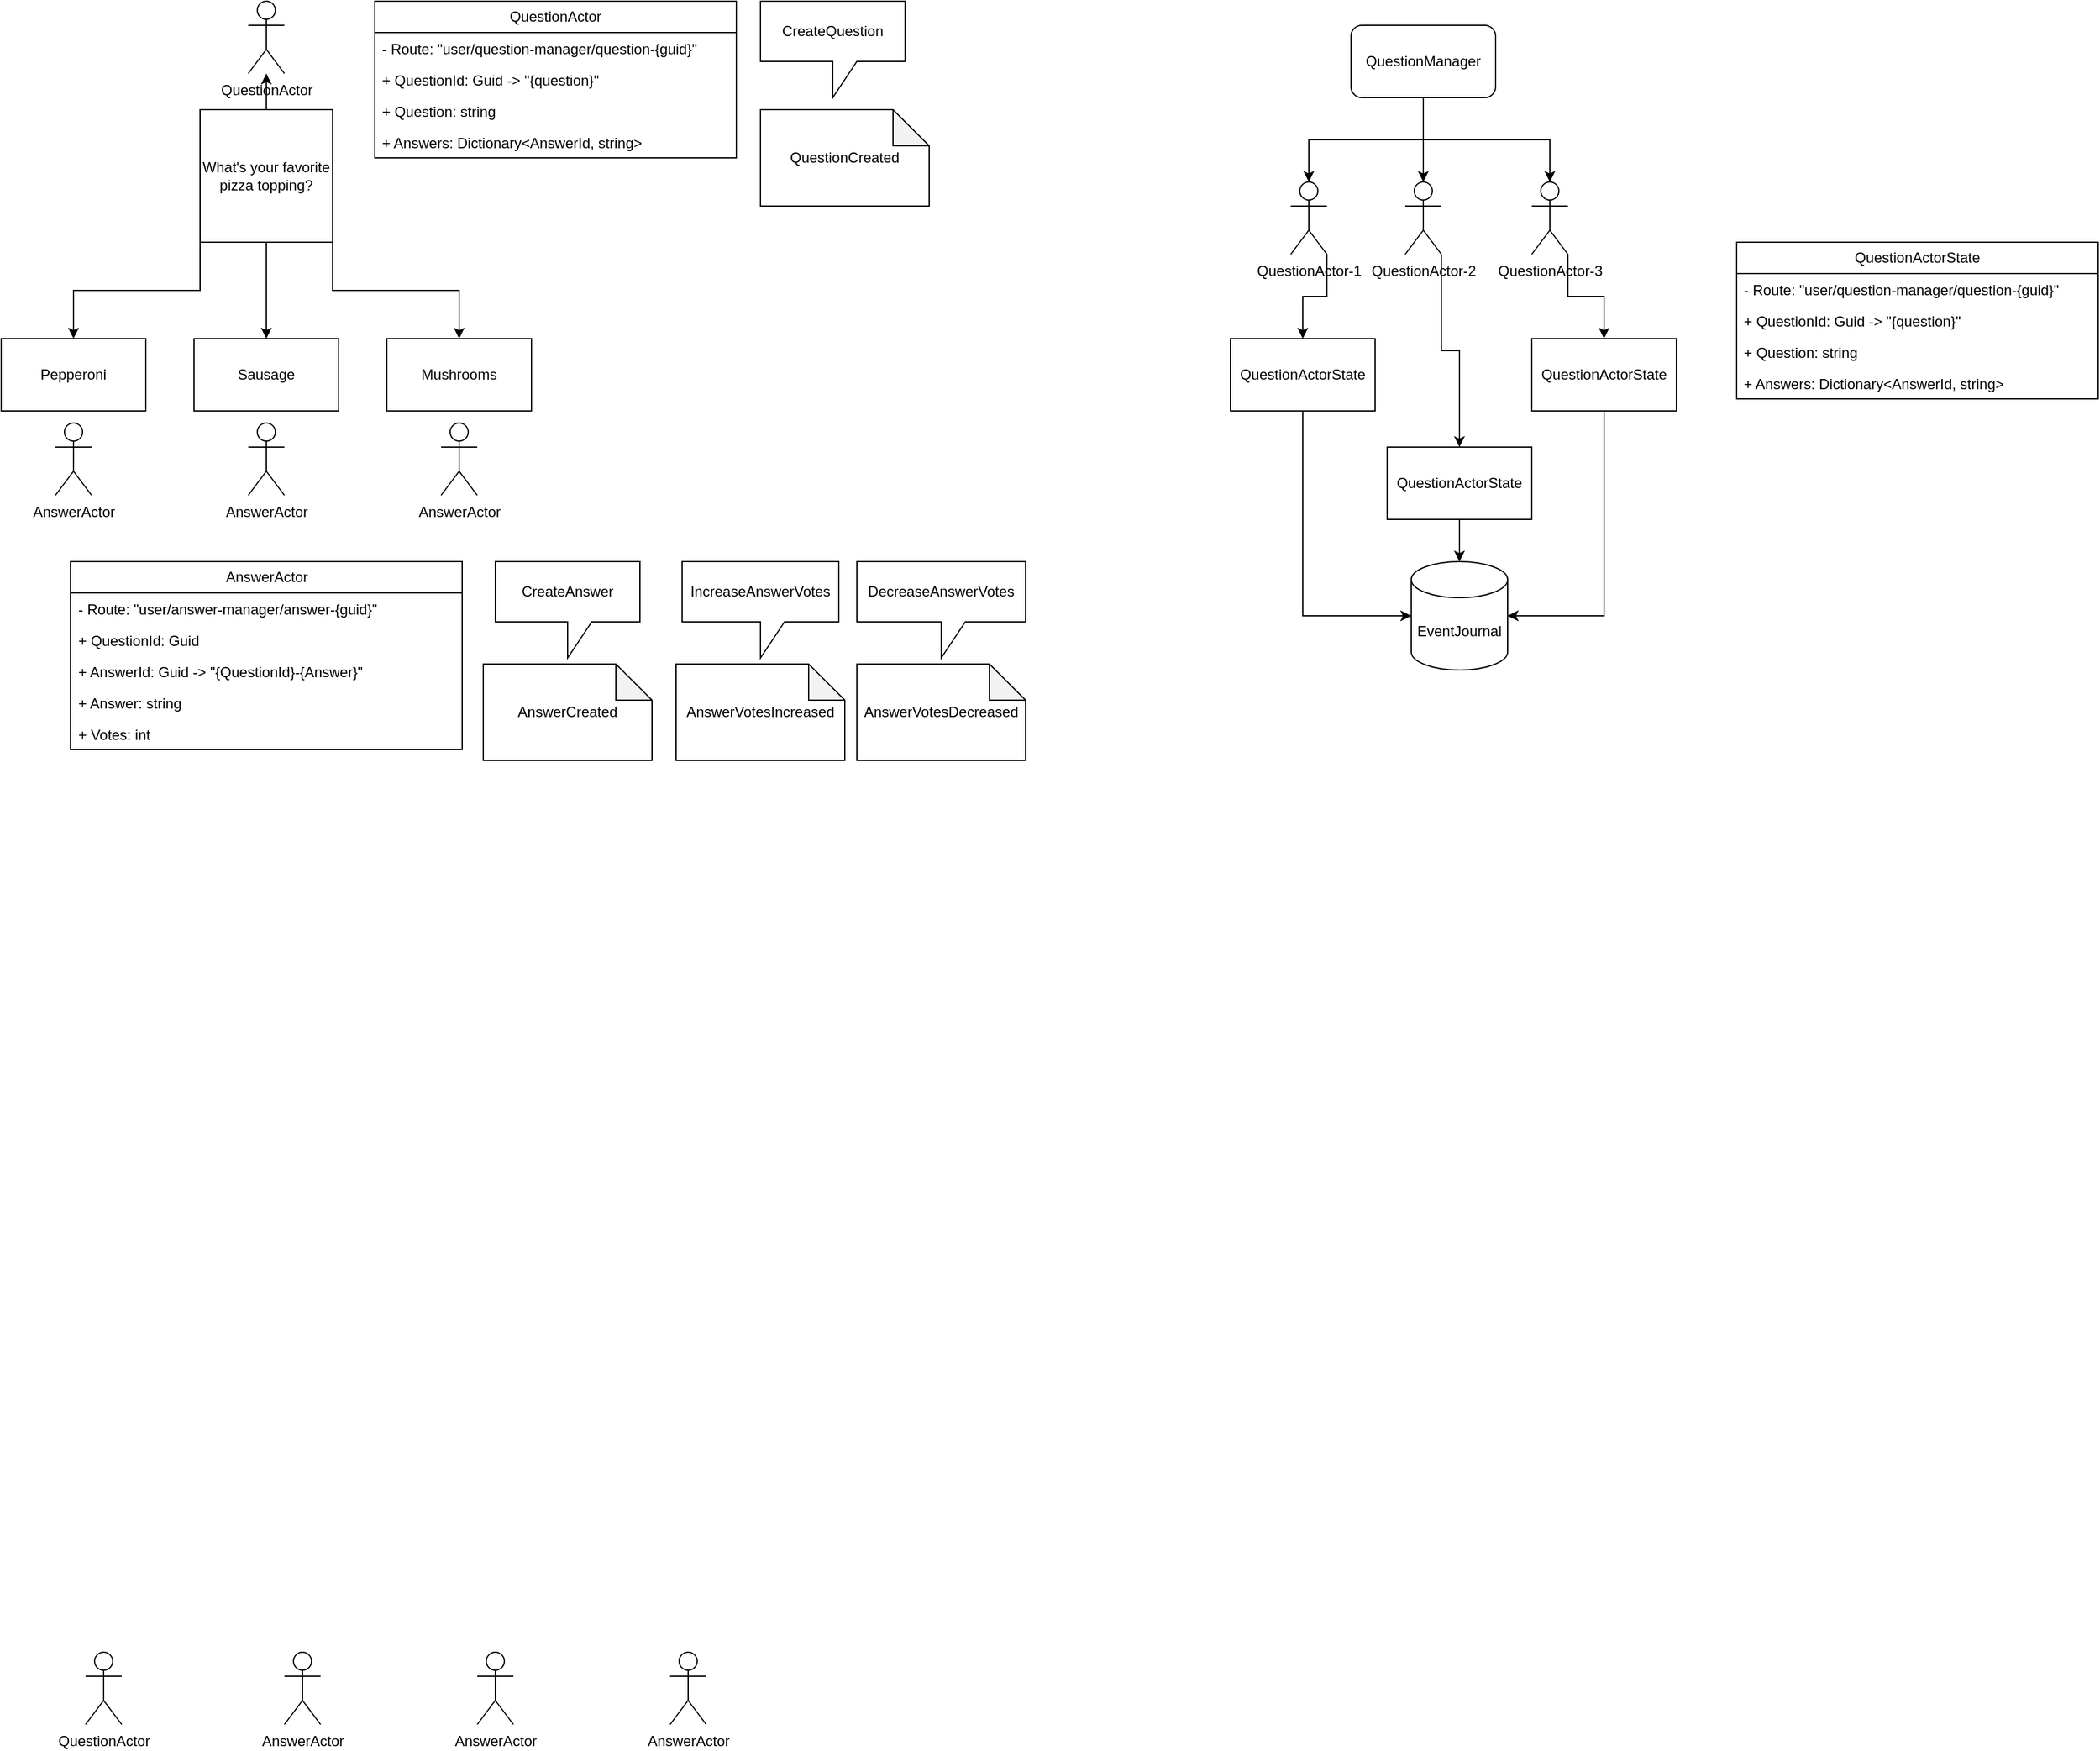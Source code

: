 <mxfile version="24.7.7">
  <diagram name="Page-1" id="l3kdZvG-Xi2USHyll9HU">
    <mxGraphModel dx="1177" dy="658" grid="1" gridSize="10" guides="1" tooltips="1" connect="1" arrows="1" fold="1" page="1" pageScale="1" pageWidth="850" pageHeight="1100" math="0" shadow="0">
      <root>
        <mxCell id="0" />
        <mxCell id="1" parent="0" />
        <mxCell id="uDG7Tm-xmdI02GvR9tU5-47" style="edgeStyle=orthogonalEdgeStyle;rounded=0;orthogonalLoop=1;jettySize=auto;html=1;exitX=0;exitY=1;exitDx=0;exitDy=0;" parent="1" source="uDG7Tm-xmdI02GvR9tU5-43" target="uDG7Tm-xmdI02GvR9tU5-44" edge="1">
          <mxGeometry relative="1" as="geometry" />
        </mxCell>
        <mxCell id="uDG7Tm-xmdI02GvR9tU5-48" style="edgeStyle=orthogonalEdgeStyle;rounded=0;orthogonalLoop=1;jettySize=auto;html=1;exitX=0.5;exitY=1;exitDx=0;exitDy=0;" parent="1" source="uDG7Tm-xmdI02GvR9tU5-43" target="uDG7Tm-xmdI02GvR9tU5-45" edge="1">
          <mxGeometry relative="1" as="geometry" />
        </mxCell>
        <mxCell id="uDG7Tm-xmdI02GvR9tU5-49" style="edgeStyle=orthogonalEdgeStyle;rounded=0;orthogonalLoop=1;jettySize=auto;html=1;exitX=1;exitY=1;exitDx=0;exitDy=0;" parent="1" source="uDG7Tm-xmdI02GvR9tU5-43" target="uDG7Tm-xmdI02GvR9tU5-46" edge="1">
          <mxGeometry relative="1" as="geometry" />
        </mxCell>
        <mxCell id="H_hXpVpgYC2eC6VhqiK3-1" value="" style="edgeStyle=orthogonalEdgeStyle;rounded=0;orthogonalLoop=1;jettySize=auto;html=1;" edge="1" parent="1" source="uDG7Tm-xmdI02GvR9tU5-43" target="uDG7Tm-xmdI02GvR9tU5-50">
          <mxGeometry relative="1" as="geometry" />
        </mxCell>
        <mxCell id="uDG7Tm-xmdI02GvR9tU5-43" value="What&#39;s your favorite pizza topping?" style="whiteSpace=wrap;html=1;aspect=fixed;" parent="1" vertex="1">
          <mxGeometry x="325" y="110" width="110" height="110" as="geometry" />
        </mxCell>
        <mxCell id="uDG7Tm-xmdI02GvR9tU5-44" value="Pepperoni" style="rounded=0;whiteSpace=wrap;html=1;" parent="1" vertex="1">
          <mxGeometry x="160" y="300" width="120" height="60" as="geometry" />
        </mxCell>
        <mxCell id="uDG7Tm-xmdI02GvR9tU5-45" value="Sausage" style="rounded=0;whiteSpace=wrap;html=1;" parent="1" vertex="1">
          <mxGeometry x="320" y="300" width="120" height="60" as="geometry" />
        </mxCell>
        <mxCell id="uDG7Tm-xmdI02GvR9tU5-46" value="Mushrooms" style="rounded=0;whiteSpace=wrap;html=1;" parent="1" vertex="1">
          <mxGeometry x="480" y="300" width="120" height="60" as="geometry" />
        </mxCell>
        <mxCell id="uDG7Tm-xmdI02GvR9tU5-50" value="QuestionActor" style="shape=umlActor;verticalLabelPosition=bottom;verticalAlign=top;html=1;outlineConnect=0;" parent="1" vertex="1">
          <mxGeometry x="365" y="20" width="30" height="60" as="geometry" />
        </mxCell>
        <mxCell id="uDG7Tm-xmdI02GvR9tU5-51" value="AnswerActor" style="shape=umlActor;verticalLabelPosition=bottom;verticalAlign=top;html=1;outlineConnect=0;" parent="1" vertex="1">
          <mxGeometry x="205" y="370" width="30" height="60" as="geometry" />
        </mxCell>
        <mxCell id="uDG7Tm-xmdI02GvR9tU5-52" value="AnswerActor" style="shape=umlActor;verticalLabelPosition=bottom;verticalAlign=top;html=1;outlineConnect=0;" parent="1" vertex="1">
          <mxGeometry x="365" y="370" width="30" height="60" as="geometry" />
        </mxCell>
        <mxCell id="uDG7Tm-xmdI02GvR9tU5-53" value="AnswerActor" style="shape=umlActor;verticalLabelPosition=bottom;verticalAlign=top;html=1;outlineConnect=0;" parent="1" vertex="1">
          <mxGeometry x="525" y="370" width="30" height="60" as="geometry" />
        </mxCell>
        <mxCell id="uDG7Tm-xmdI02GvR9tU5-55" value="QuestionActor" style="swimlane;fontStyle=0;childLayout=stackLayout;horizontal=1;startSize=26;fillColor=none;horizontalStack=0;resizeParent=1;resizeParentMax=0;resizeLast=0;collapsible=1;marginBottom=0;whiteSpace=wrap;html=1;" parent="1" vertex="1">
          <mxGeometry x="470" y="20" width="300" height="130" as="geometry">
            <mxRectangle x="470" y="20" width="120" height="30" as="alternateBounds" />
          </mxGeometry>
        </mxCell>
        <mxCell id="uDG7Tm-xmdI02GvR9tU5-68" value="&lt;div&gt;&lt;div&gt;- Route: &quot;user/question-manager/question-{guid}&quot;&lt;/div&gt;&lt;/div&gt;" style="text;strokeColor=none;fillColor=none;align=left;verticalAlign=top;spacingLeft=4;spacingRight=4;overflow=hidden;rotatable=0;points=[[0,0.5],[1,0.5]];portConstraint=eastwest;whiteSpace=wrap;html=1;" parent="uDG7Tm-xmdI02GvR9tU5-55" vertex="1">
          <mxGeometry y="26" width="300" height="26" as="geometry" />
        </mxCell>
        <mxCell id="uDG7Tm-xmdI02GvR9tU5-56" value="&lt;div&gt;&lt;span style=&quot;background-color: initial;&quot;&gt;+ QuestionId: Guid -&amp;gt; &quot;{question}&quot;&lt;/span&gt;&lt;br&gt;&lt;/div&gt;" style="text;strokeColor=none;fillColor=none;align=left;verticalAlign=top;spacingLeft=4;spacingRight=4;overflow=hidden;rotatable=0;points=[[0,0.5],[1,0.5]];portConstraint=eastwest;whiteSpace=wrap;html=1;" parent="uDG7Tm-xmdI02GvR9tU5-55" vertex="1">
          <mxGeometry y="52" width="300" height="26" as="geometry" />
        </mxCell>
        <mxCell id="uDG7Tm-xmdI02GvR9tU5-57" value="+ Question: string" style="text;strokeColor=none;fillColor=none;align=left;verticalAlign=top;spacingLeft=4;spacingRight=4;overflow=hidden;rotatable=0;points=[[0,0.5],[1,0.5]];portConstraint=eastwest;whiteSpace=wrap;html=1;" parent="uDG7Tm-xmdI02GvR9tU5-55" vertex="1">
          <mxGeometry y="78" width="300" height="26" as="geometry" />
        </mxCell>
        <mxCell id="uDG7Tm-xmdI02GvR9tU5-58" value="+ Answers: Dictionary&amp;lt;AnswerId, string&amp;gt;" style="text;strokeColor=none;fillColor=none;align=left;verticalAlign=top;spacingLeft=4;spacingRight=4;overflow=hidden;rotatable=0;points=[[0,0.5],[1,0.5]];portConstraint=eastwest;whiteSpace=wrap;html=1;" parent="uDG7Tm-xmdI02GvR9tU5-55" vertex="1">
          <mxGeometry y="104" width="300" height="26" as="geometry" />
        </mxCell>
        <mxCell id="uDG7Tm-xmdI02GvR9tU5-69" value="AnswerActor" style="swimlane;fontStyle=0;childLayout=stackLayout;horizontal=1;startSize=26;fillColor=none;horizontalStack=0;resizeParent=1;resizeParentMax=0;resizeLast=0;collapsible=1;marginBottom=0;whiteSpace=wrap;html=1;" parent="1" vertex="1">
          <mxGeometry x="217.5" y="485" width="325" height="156" as="geometry">
            <mxRectangle x="470" y="20" width="120" height="30" as="alternateBounds" />
          </mxGeometry>
        </mxCell>
        <mxCell id="uDG7Tm-xmdI02GvR9tU5-70" value="&lt;div&gt;&lt;div&gt;- Route: &quot;user/answer-manager/answer-{guid}&quot;&lt;/div&gt;&lt;/div&gt;" style="text;strokeColor=none;fillColor=none;align=left;verticalAlign=top;spacingLeft=4;spacingRight=4;overflow=hidden;rotatable=0;points=[[0,0.5],[1,0.5]];portConstraint=eastwest;whiteSpace=wrap;html=1;" parent="uDG7Tm-xmdI02GvR9tU5-69" vertex="1">
          <mxGeometry y="26" width="325" height="26" as="geometry" />
        </mxCell>
        <mxCell id="uDG7Tm-xmdI02GvR9tU5-90" value="&lt;div&gt;&lt;div&gt;+ QuestionId: Guid&lt;/div&gt;&lt;/div&gt;" style="text;strokeColor=none;fillColor=none;align=left;verticalAlign=top;spacingLeft=4;spacingRight=4;overflow=hidden;rotatable=0;points=[[0,0.5],[1,0.5]];portConstraint=eastwest;whiteSpace=wrap;html=1;" parent="uDG7Tm-xmdI02GvR9tU5-69" vertex="1">
          <mxGeometry y="52" width="325" height="26" as="geometry" />
        </mxCell>
        <mxCell id="uDG7Tm-xmdI02GvR9tU5-91" value="&lt;div&gt;&lt;div&gt;+ AnswerId: Guid -&amp;gt; &quot;{QuestionId}-{Answer}&quot;&lt;/div&gt;&lt;/div&gt;" style="text;strokeColor=none;fillColor=none;align=left;verticalAlign=top;spacingLeft=4;spacingRight=4;overflow=hidden;rotatable=0;points=[[0,0.5],[1,0.5]];portConstraint=eastwest;whiteSpace=wrap;html=1;" parent="uDG7Tm-xmdI02GvR9tU5-69" vertex="1">
          <mxGeometry y="78" width="325" height="26" as="geometry" />
        </mxCell>
        <mxCell id="uDG7Tm-xmdI02GvR9tU5-72" value="+ Answer: string" style="text;strokeColor=none;fillColor=none;align=left;verticalAlign=top;spacingLeft=4;spacingRight=4;overflow=hidden;rotatable=0;points=[[0,0.5],[1,0.5]];portConstraint=eastwest;whiteSpace=wrap;html=1;" parent="uDG7Tm-xmdI02GvR9tU5-69" vertex="1">
          <mxGeometry y="104" width="325" height="26" as="geometry" />
        </mxCell>
        <mxCell id="uDG7Tm-xmdI02GvR9tU5-73" value="+ Votes: int" style="text;strokeColor=none;fillColor=none;align=left;verticalAlign=top;spacingLeft=4;spacingRight=4;overflow=hidden;rotatable=0;points=[[0,0.5],[1,0.5]];portConstraint=eastwest;whiteSpace=wrap;html=1;" parent="uDG7Tm-xmdI02GvR9tU5-69" vertex="1">
          <mxGeometry y="130" width="325" height="26" as="geometry" />
        </mxCell>
        <mxCell id="uDG7Tm-xmdI02GvR9tU5-76" value="QuestionCreated" style="shape=note;whiteSpace=wrap;html=1;backgroundOutline=1;darkOpacity=0.05;" parent="1" vertex="1">
          <mxGeometry x="790" y="110" width="140" height="80" as="geometry" />
        </mxCell>
        <mxCell id="uDG7Tm-xmdI02GvR9tU5-77" value="CreateQuestion" style="shape=callout;whiteSpace=wrap;html=1;perimeter=calloutPerimeter;" parent="1" vertex="1">
          <mxGeometry x="790" y="20" width="120" height="80" as="geometry" />
        </mxCell>
        <mxCell id="uDG7Tm-xmdI02GvR9tU5-83" value="CreateAnswer" style="shape=callout;whiteSpace=wrap;html=1;perimeter=calloutPerimeter;" parent="1" vertex="1">
          <mxGeometry x="570" y="485" width="120" height="80" as="geometry" />
        </mxCell>
        <mxCell id="uDG7Tm-xmdI02GvR9tU5-84" value="AnswerCreated" style="shape=note;whiteSpace=wrap;html=1;backgroundOutline=1;darkOpacity=0.05;" parent="1" vertex="1">
          <mxGeometry x="560" y="570" width="140" height="80" as="geometry" />
        </mxCell>
        <mxCell id="uDG7Tm-xmdI02GvR9tU5-85" value="IncreaseAnswerVotes" style="shape=callout;whiteSpace=wrap;html=1;perimeter=calloutPerimeter;" parent="1" vertex="1">
          <mxGeometry x="725" y="485" width="130" height="80" as="geometry" />
        </mxCell>
        <mxCell id="uDG7Tm-xmdI02GvR9tU5-86" value="AnswerVotesIncreased" style="shape=note;whiteSpace=wrap;html=1;backgroundOutline=1;darkOpacity=0.05;" parent="1" vertex="1">
          <mxGeometry x="720" y="570" width="140" height="80" as="geometry" />
        </mxCell>
        <mxCell id="uDG7Tm-xmdI02GvR9tU5-87" value="DecreaseAnswerVotes" style="shape=callout;whiteSpace=wrap;html=1;perimeter=calloutPerimeter;" parent="1" vertex="1">
          <mxGeometry x="870" y="485" width="140" height="80" as="geometry" />
        </mxCell>
        <mxCell id="uDG7Tm-xmdI02GvR9tU5-88" value="AnswerVotesDecreased" style="shape=note;whiteSpace=wrap;html=1;backgroundOutline=1;darkOpacity=0.05;" parent="1" vertex="1">
          <mxGeometry x="870" y="570" width="140" height="80" as="geometry" />
        </mxCell>
        <mxCell id="H_hXpVpgYC2eC6VhqiK3-7" style="edgeStyle=orthogonalEdgeStyle;rounded=0;orthogonalLoop=1;jettySize=auto;html=1;exitX=0.5;exitY=1;exitDx=0;exitDy=0;" edge="1" parent="1" source="H_hXpVpgYC2eC6VhqiK3-3" target="H_hXpVpgYC2eC6VhqiK3-4">
          <mxGeometry relative="1" as="geometry" />
        </mxCell>
        <mxCell id="H_hXpVpgYC2eC6VhqiK3-8" style="edgeStyle=orthogonalEdgeStyle;rounded=0;orthogonalLoop=1;jettySize=auto;html=1;exitX=0.5;exitY=1;exitDx=0;exitDy=0;" edge="1" parent="1" source="H_hXpVpgYC2eC6VhqiK3-3" target="H_hXpVpgYC2eC6VhqiK3-6">
          <mxGeometry relative="1" as="geometry" />
        </mxCell>
        <mxCell id="H_hXpVpgYC2eC6VhqiK3-3" value="QuestionManager" style="rounded=1;whiteSpace=wrap;html=1;" vertex="1" parent="1">
          <mxGeometry x="1280" y="40" width="120" height="60" as="geometry" />
        </mxCell>
        <mxCell id="H_hXpVpgYC2eC6VhqiK3-4" value="QuestionActor-1" style="shape=umlActor;verticalLabelPosition=bottom;verticalAlign=top;html=1;outlineConnect=0;" vertex="1" parent="1">
          <mxGeometry x="1230" y="170" width="30" height="60" as="geometry" />
        </mxCell>
        <mxCell id="H_hXpVpgYC2eC6VhqiK3-12" style="edgeStyle=orthogonalEdgeStyle;rounded=0;orthogonalLoop=1;jettySize=auto;html=1;exitX=1;exitY=1;exitDx=0;exitDy=0;exitPerimeter=0;entryX=0.5;entryY=0;entryDx=0;entryDy=0;" edge="1" parent="1" source="H_hXpVpgYC2eC6VhqiK3-5" target="H_hXpVpgYC2eC6VhqiK3-16">
          <mxGeometry relative="1" as="geometry">
            <mxPoint x="1340" y="310" as="targetPoint" />
          </mxGeometry>
        </mxCell>
        <mxCell id="H_hXpVpgYC2eC6VhqiK3-5" value="QuestionActor-2" style="shape=umlActor;verticalLabelPosition=bottom;verticalAlign=top;html=1;outlineConnect=0;" vertex="1" parent="1">
          <mxGeometry x="1325" y="170" width="30" height="60" as="geometry" />
        </mxCell>
        <mxCell id="H_hXpVpgYC2eC6VhqiK3-6" value="QuestionActor-3" style="shape=umlActor;verticalLabelPosition=bottom;verticalAlign=top;html=1;outlineConnect=0;" vertex="1" parent="1">
          <mxGeometry x="1430" y="170" width="30" height="60" as="geometry" />
        </mxCell>
        <mxCell id="H_hXpVpgYC2eC6VhqiK3-9" style="edgeStyle=orthogonalEdgeStyle;rounded=0;orthogonalLoop=1;jettySize=auto;html=1;exitX=0.5;exitY=1;exitDx=0;exitDy=0;entryX=0.5;entryY=0;entryDx=0;entryDy=0;entryPerimeter=0;" edge="1" parent="1" source="H_hXpVpgYC2eC6VhqiK3-3" target="H_hXpVpgYC2eC6VhqiK3-5">
          <mxGeometry relative="1" as="geometry" />
        </mxCell>
        <mxCell id="H_hXpVpgYC2eC6VhqiK3-10" value="EventJournal" style="shape=cylinder3;whiteSpace=wrap;html=1;boundedLbl=1;backgroundOutline=1;size=15;" vertex="1" parent="1">
          <mxGeometry x="1330" y="485" width="80" height="90" as="geometry" />
        </mxCell>
        <mxCell id="H_hXpVpgYC2eC6VhqiK3-11" style="edgeStyle=orthogonalEdgeStyle;rounded=0;orthogonalLoop=1;jettySize=auto;html=1;exitX=1;exitY=1;exitDx=0;exitDy=0;exitPerimeter=0;entryX=0.5;entryY=0;entryDx=0;entryDy=0;" edge="1" parent="1" source="H_hXpVpgYC2eC6VhqiK3-4" target="H_hXpVpgYC2eC6VhqiK3-15">
          <mxGeometry relative="1" as="geometry">
            <mxPoint x="1240" y="390" as="targetPoint" />
          </mxGeometry>
        </mxCell>
        <mxCell id="H_hXpVpgYC2eC6VhqiK3-13" style="edgeStyle=orthogonalEdgeStyle;rounded=0;orthogonalLoop=1;jettySize=auto;html=1;exitX=1;exitY=1;exitDx=0;exitDy=0;exitPerimeter=0;entryX=0.5;entryY=0;entryDx=0;entryDy=0;" edge="1" parent="1" source="H_hXpVpgYC2eC6VhqiK3-6" target="H_hXpVpgYC2eC6VhqiK3-22">
          <mxGeometry relative="1" as="geometry">
            <mxPoint x="1530" y="330" as="targetPoint" />
          </mxGeometry>
        </mxCell>
        <mxCell id="H_hXpVpgYC2eC6VhqiK3-15" value="QuestionActorState" style="rounded=0;whiteSpace=wrap;html=1;" vertex="1" parent="1">
          <mxGeometry x="1180" y="300" width="120" height="60" as="geometry" />
        </mxCell>
        <mxCell id="H_hXpVpgYC2eC6VhqiK3-16" value="QuestionActorState" style="rounded=0;whiteSpace=wrap;html=1;" vertex="1" parent="1">
          <mxGeometry x="1310" y="390" width="120" height="60" as="geometry" />
        </mxCell>
        <mxCell id="H_hXpVpgYC2eC6VhqiK3-17" value="QuestionActorState" style="swimlane;fontStyle=0;childLayout=stackLayout;horizontal=1;startSize=26;fillColor=none;horizontalStack=0;resizeParent=1;resizeParentMax=0;resizeLast=0;collapsible=1;marginBottom=0;whiteSpace=wrap;html=1;" vertex="1" parent="1">
          <mxGeometry x="1600" y="220" width="300" height="130" as="geometry">
            <mxRectangle x="470" y="20" width="120" height="30" as="alternateBounds" />
          </mxGeometry>
        </mxCell>
        <mxCell id="H_hXpVpgYC2eC6VhqiK3-18" value="&lt;div&gt;&lt;div&gt;- Route: &quot;user/question-manager/question-{guid}&quot;&lt;/div&gt;&lt;/div&gt;" style="text;strokeColor=none;fillColor=none;align=left;verticalAlign=top;spacingLeft=4;spacingRight=4;overflow=hidden;rotatable=0;points=[[0,0.5],[1,0.5]];portConstraint=eastwest;whiteSpace=wrap;html=1;" vertex="1" parent="H_hXpVpgYC2eC6VhqiK3-17">
          <mxGeometry y="26" width="300" height="26" as="geometry" />
        </mxCell>
        <mxCell id="H_hXpVpgYC2eC6VhqiK3-19" value="&lt;div&gt;&lt;span style=&quot;background-color: initial;&quot;&gt;+ QuestionId: Guid -&amp;gt; &quot;{question}&quot;&lt;/span&gt;&lt;br&gt;&lt;/div&gt;" style="text;strokeColor=none;fillColor=none;align=left;verticalAlign=top;spacingLeft=4;spacingRight=4;overflow=hidden;rotatable=0;points=[[0,0.5],[1,0.5]];portConstraint=eastwest;whiteSpace=wrap;html=1;" vertex="1" parent="H_hXpVpgYC2eC6VhqiK3-17">
          <mxGeometry y="52" width="300" height="26" as="geometry" />
        </mxCell>
        <mxCell id="H_hXpVpgYC2eC6VhqiK3-20" value="+ Question: string" style="text;strokeColor=none;fillColor=none;align=left;verticalAlign=top;spacingLeft=4;spacingRight=4;overflow=hidden;rotatable=0;points=[[0,0.5],[1,0.5]];portConstraint=eastwest;whiteSpace=wrap;html=1;" vertex="1" parent="H_hXpVpgYC2eC6VhqiK3-17">
          <mxGeometry y="78" width="300" height="26" as="geometry" />
        </mxCell>
        <mxCell id="H_hXpVpgYC2eC6VhqiK3-21" value="+ Answers: Dictionary&amp;lt;AnswerId, string&amp;gt;" style="text;strokeColor=none;fillColor=none;align=left;verticalAlign=top;spacingLeft=4;spacingRight=4;overflow=hidden;rotatable=0;points=[[0,0.5],[1,0.5]];portConstraint=eastwest;whiteSpace=wrap;html=1;" vertex="1" parent="H_hXpVpgYC2eC6VhqiK3-17">
          <mxGeometry y="104" width="300" height="26" as="geometry" />
        </mxCell>
        <mxCell id="H_hXpVpgYC2eC6VhqiK3-22" value="QuestionActorState" style="rounded=0;whiteSpace=wrap;html=1;" vertex="1" parent="1">
          <mxGeometry x="1430" y="300" width="120" height="60" as="geometry" />
        </mxCell>
        <mxCell id="H_hXpVpgYC2eC6VhqiK3-23" style="edgeStyle=orthogonalEdgeStyle;rounded=0;orthogonalLoop=1;jettySize=auto;html=1;exitX=0.5;exitY=1;exitDx=0;exitDy=0;entryX=0;entryY=0.5;entryDx=0;entryDy=0;entryPerimeter=0;" edge="1" parent="1" source="H_hXpVpgYC2eC6VhqiK3-15" target="H_hXpVpgYC2eC6VhqiK3-10">
          <mxGeometry relative="1" as="geometry" />
        </mxCell>
        <mxCell id="H_hXpVpgYC2eC6VhqiK3-24" style="edgeStyle=orthogonalEdgeStyle;rounded=0;orthogonalLoop=1;jettySize=auto;html=1;entryX=0.5;entryY=0;entryDx=0;entryDy=0;entryPerimeter=0;" edge="1" parent="1" source="H_hXpVpgYC2eC6VhqiK3-16" target="H_hXpVpgYC2eC6VhqiK3-10">
          <mxGeometry relative="1" as="geometry" />
        </mxCell>
        <mxCell id="H_hXpVpgYC2eC6VhqiK3-25" style="edgeStyle=orthogonalEdgeStyle;rounded=0;orthogonalLoop=1;jettySize=auto;html=1;entryX=1;entryY=0.5;entryDx=0;entryDy=0;entryPerimeter=0;exitX=0.5;exitY=1;exitDx=0;exitDy=0;" edge="1" parent="1" source="H_hXpVpgYC2eC6VhqiK3-22" target="H_hXpVpgYC2eC6VhqiK3-10">
          <mxGeometry relative="1" as="geometry" />
        </mxCell>
        <mxCell id="H_hXpVpgYC2eC6VhqiK3-26" value="QuestionActor" style="shape=umlActor;verticalLabelPosition=bottom;verticalAlign=top;html=1;outlineConnect=0;" vertex="1" parent="1">
          <mxGeometry x="230" y="1390" width="30" height="60" as="geometry" />
        </mxCell>
        <mxCell id="H_hXpVpgYC2eC6VhqiK3-27" value="AnswerActor" style="shape=umlActor;verticalLabelPosition=bottom;verticalAlign=top;html=1;outlineConnect=0;" vertex="1" parent="1">
          <mxGeometry x="395" y="1390" width="30" height="60" as="geometry" />
        </mxCell>
        <mxCell id="H_hXpVpgYC2eC6VhqiK3-28" value="AnswerActor" style="shape=umlActor;verticalLabelPosition=bottom;verticalAlign=top;html=1;outlineConnect=0;" vertex="1" parent="1">
          <mxGeometry x="555" y="1390" width="30" height="60" as="geometry" />
        </mxCell>
        <mxCell id="H_hXpVpgYC2eC6VhqiK3-29" value="AnswerActor" style="shape=umlActor;verticalLabelPosition=bottom;verticalAlign=top;html=1;outlineConnect=0;" vertex="1" parent="1">
          <mxGeometry x="715" y="1390" width="30" height="60" as="geometry" />
        </mxCell>
      </root>
    </mxGraphModel>
  </diagram>
</mxfile>
